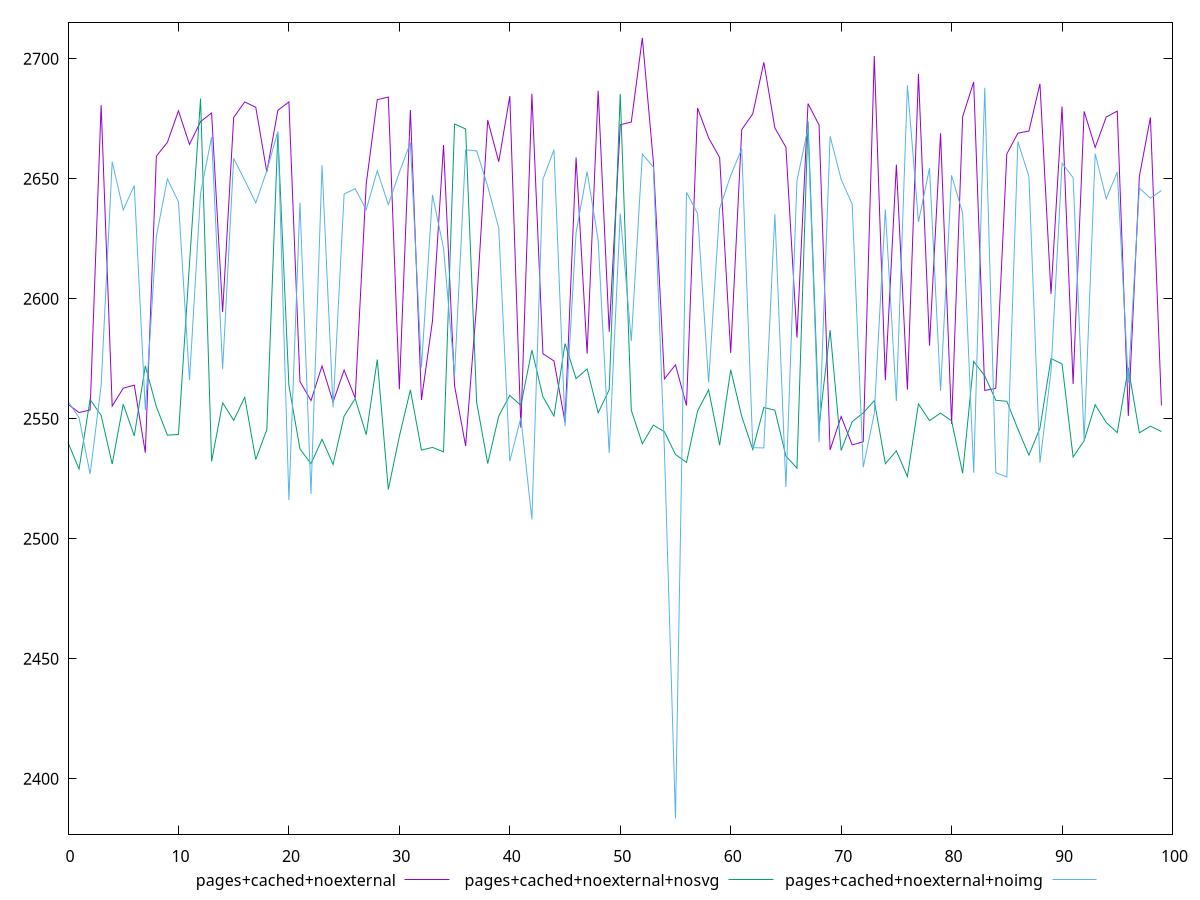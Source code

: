 $_pagesCachedNoexternal <<EOF
2556.0748562701433
2552.636493232886
2553.6707303056264
2680.7050852068905
2555.319737204547
2562.780966046617
2564.0441069298686
2535.8910934574023
2659.454031847287
2665.1970223368407
2678.3595339992753
2664.3172216072167
2673.849289757615
2677.435547456665
2594.4948986982276
2675.5766450414403
2682.046768441598
2679.7990169031955
2652.879780155217
2678.553074940021
2682.0307800341675
2565.5413066463466
2557.609351900871
2572.034736105286
2557.0373197819763
2570.315460603451
2558.679055275209
2647.897187222247
2683.0030723373025
2684.059010287862
2562.3407850711887
2678.6755707067746
2557.856446709888
2590.8205877883784
2664.0709646335476
2563.7349727828905
2538.7091071380655
2597.9750077496046
2674.461380221601
2657.109691798353
2684.4527157860607
2546.3293629055843
2685.450989006483
2577.112441156031
2574.1361314727046
2548.624666851664
2658.900001397914
2577.1776131415377
2686.715362084708
2586.2458105260343
2672.543160066502
2673.6514540595863
2708.7153539910373
2656.989375343991
2566.6502841810425
2572.5087949061617
2555.5307659303585
2679.5107852702877
2667.098274569821
2658.8368377564725
2577.4806761189384
2670.492570338453
2677.1225439208533
2698.518953410298
2671.2025577348227
2663.151284161009
2583.861391436438
2681.3459953717675
2672.424333638226
2537.0509359193206
2550.9592490762134
2539.1449610053096
2540.451984061168
2701.198737714373
2566.0699971182485
2655.9226126346794
2562.165065460215
2693.6875593345017
2580.483133315085
2668.9719733740285
2547.846047447946
2675.9086631557307
2690.3693646710735
2561.8344356088683
2562.6823182158346
2660.379873957428
2669.006646223083
2669.927440014781
2689.5811500788877
2602.0475242917546
2680.1271677249947
2564.5008504856655
2678.101785863176
2663.099511168169
2675.761105516611
2678.2093270707155
2551.156428565564
2650.9658338562995
2675.6046984548534
2555.604571353092
EOF
$_pagesCachedNoexternalNosvg <<EOF
2540.1062036921167
2529.09306013871
2558.0592057904914
2551.4280248584078
2531.1808691137626
2556.0934879015826
2542.9163122479467
2572.035819249257
2555.0382462946586
2543.193409194623
2543.483800749114
2614.7400625263303
2683.423555140221
2532.236038652721
2556.6905198086492
2549.3789325198186
2558.9836513838677
2533.044108108593
2545.4964357638028
2668.8552981088114
2563.9162369766545
2537.467604044965
2531.2734944524514
2541.4999673679463
2531.019612587784
2551.144101771498
2558.4306909901466
2543.399482312019
2574.7173366300276
2520.577060921106
2542.696634034677
2562.114527412644
2536.999220279408
2538.094518834302
2536.235401476726
2672.847582471349
2670.7675055078553
2556.865750183787
2531.4029512192747
2551.1903923692003
2559.772410563682
2555.6121179990587
2578.65499368508
2559.189448047039
2551.1705790732794
2581.374258424579
2566.7489493556695
2570.79678968345
2552.5070349147586
2562.138151159982
2685.4222802932204
2553.551061487509
2539.6124942234655
2547.4043452961305
2544.6082575270775
2535.1409762626135
2531.842844105043
2553.2612950140415
2562.097489028828
2539.0130028355084
2570.4687049288473
2551.0304310440297
2537.2034857123017
2554.722165461982
2553.6204113486547
2534.5006236311956
2529.4465150975993
2673.9749826140164
2547.0160289140626
2587.001728211144
2536.836895360676
2548.819195910892
2552.4776289748706
2557.585713344148
2531.288137223659
2536.6661051236924
2525.9426130077336
2556.2401192322686
2549.2706543195495
2552.4052355674203
2549.117431746272
2527.308623229954
2573.918855627079
2567.92059596763
2557.7368943779215
2557.3216064636563
2545.7486442903137
2534.8504194933785
2546.128291343908
2575.11317316203
2572.895901277645
2534.121571637963
2540.8956612006855
2555.888127351758
2548.4824539654796
2544.2399891097293
2571.32439116898
2544.183287574793
2546.952398100486
2544.6896401460494
EOF
$_pagesCachedNoexternalNoimg <<EOF
2557.250733911544
2550.5017405038534
2526.9792288982007
2563.908932613364
2657.151137642014
2637.050321729774
2647.2130923600903
2553.665011602433
2625.9824862432806
2649.9922941373143
2640.39474474106
2566.0756608859406
2643.9317782951625
2667.4304054000986
2570.6701751565374
2658.5077215963593
2649.4491924889408
2639.971541910053
2653.3875111576886
2669.7621910967114
2516.070015296121
2640.119491843255
2518.73774578838
2655.6872734123954
2554.7456592861136
2643.672487190056
2645.8962545399772
2637.155688036603
2653.3492705750746
2639.2611420356316
2652.7135240749985
2665.09139796121
2571.4180272017616
2643.3216151688275
2621.1070136270155
2568.2645926377277
2662.1035776444737
2661.59262150005
2646.8904259809683
2629.4362430406254
2532.317627283655
2550.5256231064427
2508.0967003613255
2649.831239358276
2662.1424508214823
2546.907149024829
2627.618985060134
2652.9606628009374
2624.4848904349174
2535.7524684550417
2635.5487704237275
2582.414504655556
2660.359215923288
2654.8584144919882
2536.9527365250865
2383.476745090407
2644.3833436544664
2635.5496458815105
2565.1615176464093
2637.6251365658063
2651.392851955428
2662.509072802444
2537.9875052141897
2537.8793426536054
2635.311502728774
2521.583772890033
2649.2222785550093
2671.18443580266
2540.186731200341
2667.7290585416276
2649.757502884321
2639.4077148636843
2529.8411606591517
2552.181952582687
2637.254673831444
2557.4301362656734
2688.970618200059
2632.033840088285
2654.4698265259435
2561.6356817373567
2651.4714772946427
2635.689003992293
2527.5624256995643
2687.946918202778
2527.5580960283914
2525.7842857715264
2665.5038109182256
2650.9633916122493
2531.6743072964964
2569.847257502058
2656.53373710014
2650.5025240182053
2541.1643973854752
2660.485409313874
2641.6995706839443
2652.860011707369
2564.8336665076613
2646.1293077639657
2641.954713272753
2645.1466390086844
EOF
set key outside below
set terminal pngcairo
set output "report_00006_2020-11-02T20-21-41.718Z/speed-index/speed-index_pages+cached+noexternal_pages+cached+noexternal+nosvg_pages+cached+noexternal+noimg.png"
set yrange [2376.9719729123944:2715.2201261690498]
plot $_pagesCachedNoexternal title "pages+cached+noexternal" with line ,$_pagesCachedNoexternalNosvg title "pages+cached+noexternal+nosvg" with line ,$_pagesCachedNoexternalNoimg title "pages+cached+noexternal+noimg" with line ,
